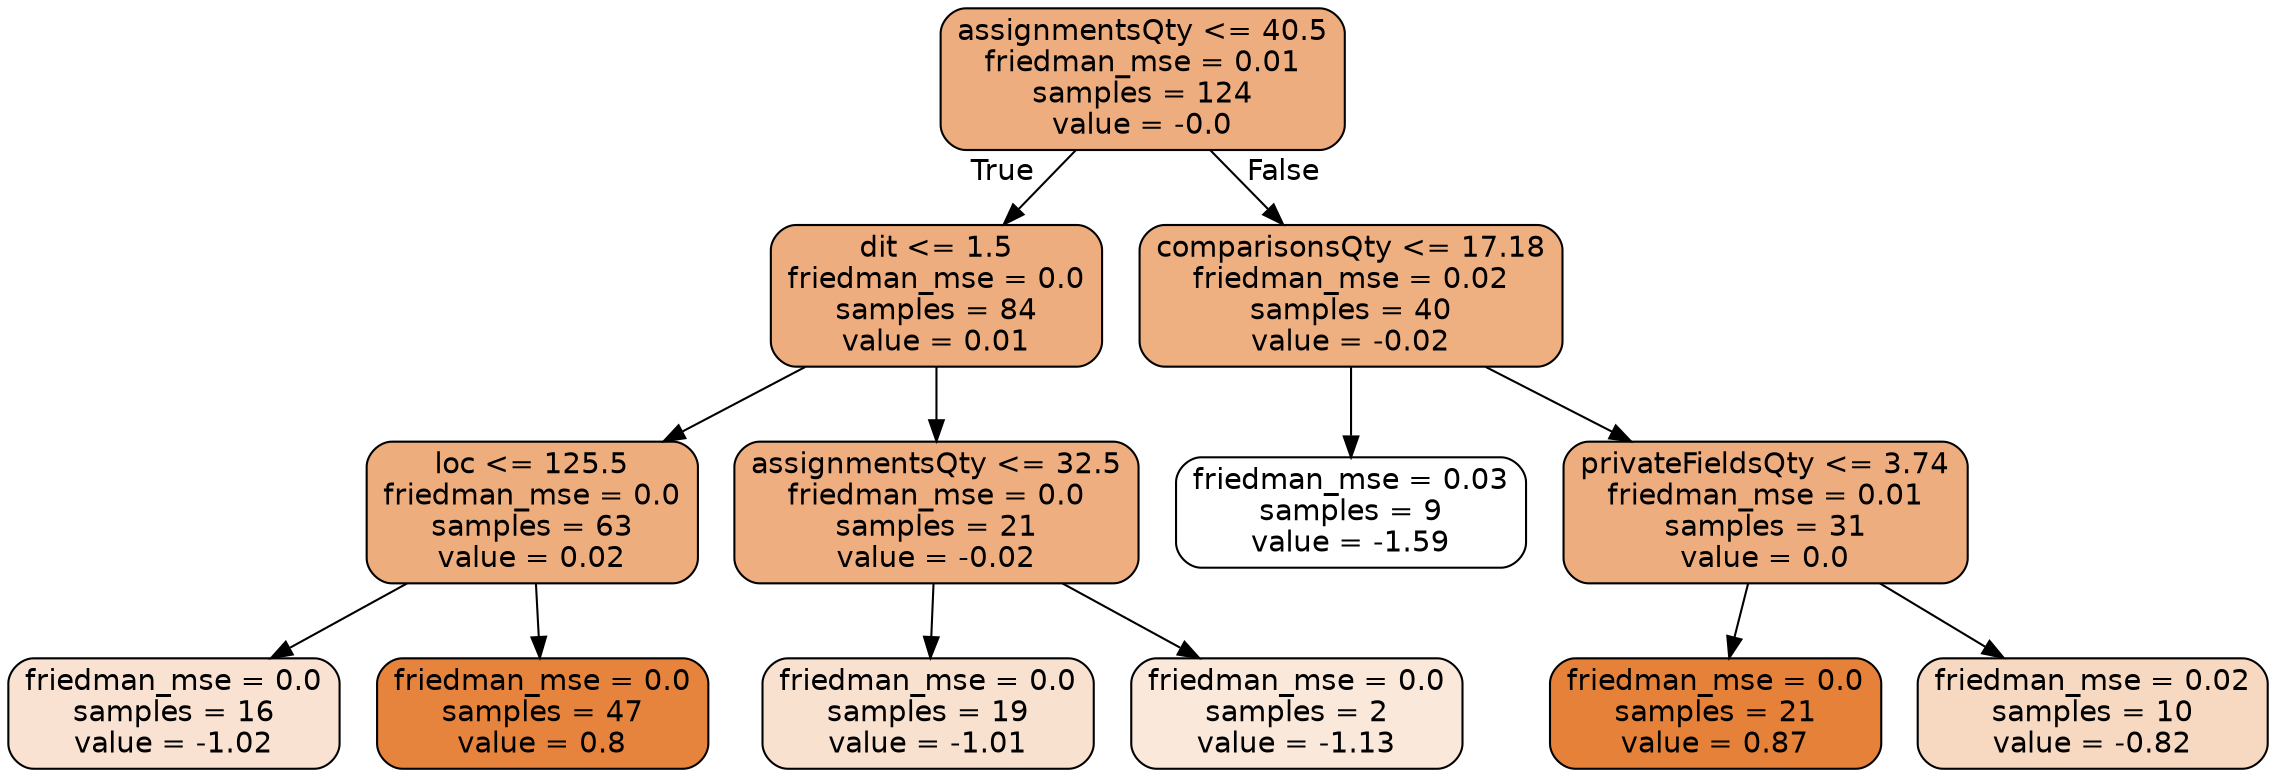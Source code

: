 digraph Tree {
node [shape=box, style="filled, rounded", color="black", fontname="helvetica"] ;
edge [fontname="helvetica"] ;
0 [label="assignmentsQty <= 40.5\nfriedman_mse = 0.01\nsamples = 124\nvalue = -0.0", fillcolor="#eead7f"] ;
1 [label="dit <= 1.5\nfriedman_mse = 0.0\nsamples = 84\nvalue = 0.01", fillcolor="#eead7e"] ;
0 -> 1 [labeldistance=2.5, labelangle=45, headlabel="True"] ;
7 [label="loc <= 125.5\nfriedman_mse = 0.0\nsamples = 63\nvalue = 0.02", fillcolor="#eead7d"] ;
1 -> 7 ;
9 [label="friedman_mse = 0.0\nsamples = 16\nvalue = -1.02", fillcolor="#f9e2d1"] ;
7 -> 9 ;
10 [label="friedman_mse = 0.0\nsamples = 47\nvalue = 0.8", fillcolor="#e6843e"] ;
7 -> 10 ;
8 [label="assignmentsQty <= 32.5\nfriedman_mse = 0.0\nsamples = 21\nvalue = -0.02", fillcolor="#eeae80"] ;
1 -> 8 ;
11 [label="friedman_mse = 0.0\nsamples = 19\nvalue = -1.01", fillcolor="#f9e1d0"] ;
8 -> 11 ;
12 [label="friedman_mse = 0.0\nsamples = 2\nvalue = -1.13", fillcolor="#fae8da"] ;
8 -> 12 ;
2 [label="comparisonsQty <= 17.18\nfriedman_mse = 0.02\nsamples = 40\nvalue = -0.02", fillcolor="#eeaf81"] ;
0 -> 2 [labeldistance=2.5, labelangle=-45, headlabel="False"] ;
3 [label="friedman_mse = 0.03\nsamples = 9\nvalue = -1.59", fillcolor="#ffffff"] ;
2 -> 3 ;
4 [label="privateFieldsQty <= 3.74\nfriedman_mse = 0.01\nsamples = 31\nvalue = 0.0", fillcolor="#eead7f"] ;
2 -> 4 ;
5 [label="friedman_mse = 0.0\nsamples = 21\nvalue = 0.87", fillcolor="#e58139"] ;
4 -> 5 ;
6 [label="friedman_mse = 0.02\nsamples = 10\nvalue = -0.82", fillcolor="#f7d8c1"] ;
4 -> 6 ;
}
